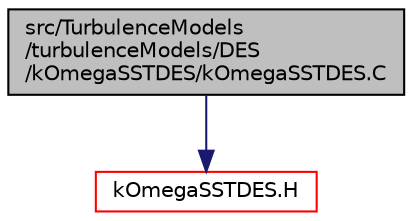 digraph "src/TurbulenceModels/turbulenceModels/DES/kOmegaSSTDES/kOmegaSSTDES.C"
{
  bgcolor="transparent";
  edge [fontname="Helvetica",fontsize="10",labelfontname="Helvetica",labelfontsize="10"];
  node [fontname="Helvetica",fontsize="10",shape=record];
  Node1 [label="src/TurbulenceModels\l/turbulenceModels/DES\l/kOmegaSSTDES/kOmegaSSTDES.C",height=0.2,width=0.4,color="black", fillcolor="grey75", style="filled" fontcolor="black"];
  Node1 -> Node2 [color="midnightblue",fontsize="10",style="solid",fontname="Helvetica"];
  Node2 [label="kOmegaSSTDES.H",height=0.2,width=0.4,color="red",URL="$kOmegaSSTDES_8H.html"];
}
